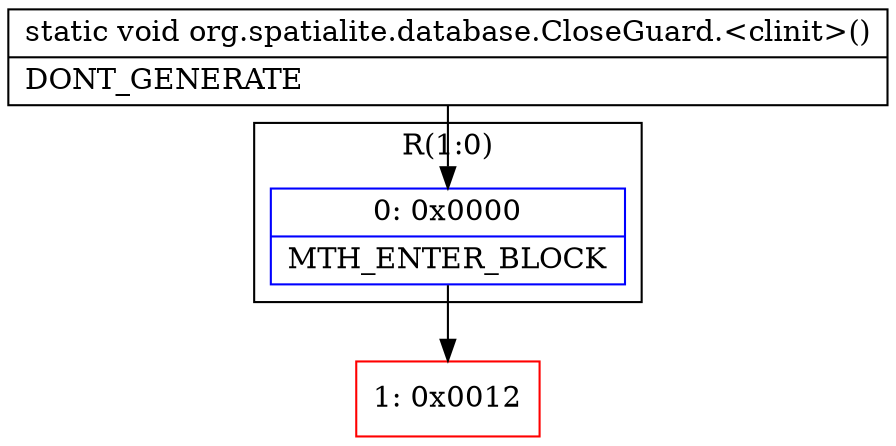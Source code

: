 digraph "CFG fororg.spatialite.database.CloseGuard.\<clinit\>()V" {
subgraph cluster_Region_1904754572 {
label = "R(1:0)";
node [shape=record,color=blue];
Node_0 [shape=record,label="{0\:\ 0x0000|MTH_ENTER_BLOCK\l}"];
}
Node_1 [shape=record,color=red,label="{1\:\ 0x0012}"];
MethodNode[shape=record,label="{static void org.spatialite.database.CloseGuard.\<clinit\>()  | DONT_GENERATE\l}"];
MethodNode -> Node_0;
Node_0 -> Node_1;
}

